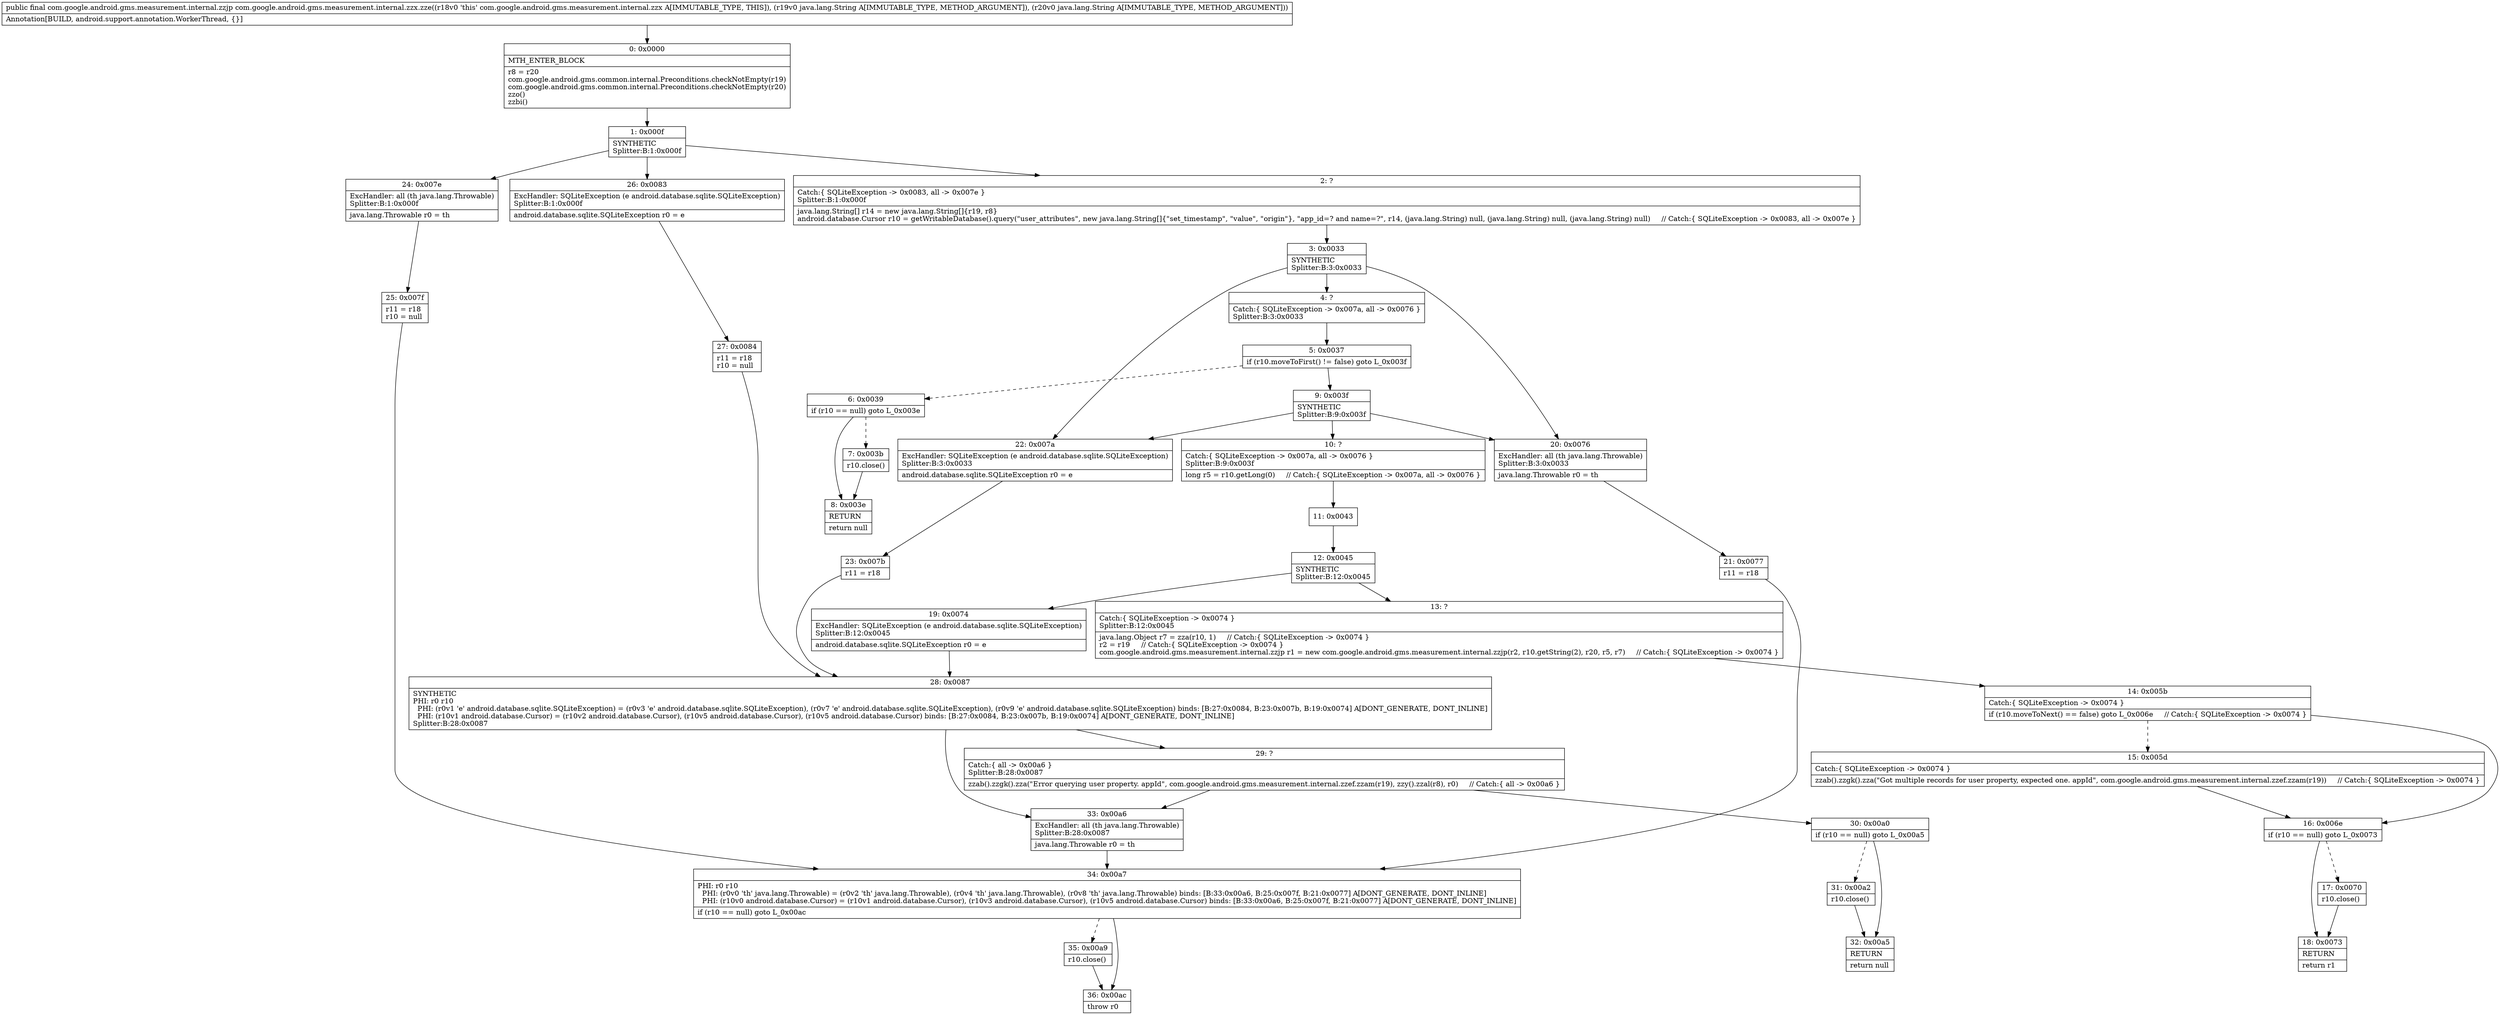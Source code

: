 digraph "CFG forcom.google.android.gms.measurement.internal.zzx.zze(Ljava\/lang\/String;Ljava\/lang\/String;)Lcom\/google\/android\/gms\/measurement\/internal\/zzjp;" {
Node_0 [shape=record,label="{0\:\ 0x0000|MTH_ENTER_BLOCK\l|r8 = r20\lcom.google.android.gms.common.internal.Preconditions.checkNotEmpty(r19)\lcom.google.android.gms.common.internal.Preconditions.checkNotEmpty(r20)\lzzo()\lzzbi()\l}"];
Node_1 [shape=record,label="{1\:\ 0x000f|SYNTHETIC\lSplitter:B:1:0x000f\l}"];
Node_2 [shape=record,label="{2\:\ ?|Catch:\{ SQLiteException \-\> 0x0083, all \-\> 0x007e \}\lSplitter:B:1:0x000f\l|java.lang.String[] r14 = new java.lang.String[]\{r19, r8\}\landroid.database.Cursor r10 = getWritableDatabase().query(\"user_attributes\", new java.lang.String[]\{\"set_timestamp\", \"value\", \"origin\"\}, \"app_id=? and name=?\", r14, (java.lang.String) null, (java.lang.String) null, (java.lang.String) null)     \/\/ Catch:\{ SQLiteException \-\> 0x0083, all \-\> 0x007e \}\l}"];
Node_3 [shape=record,label="{3\:\ 0x0033|SYNTHETIC\lSplitter:B:3:0x0033\l}"];
Node_4 [shape=record,label="{4\:\ ?|Catch:\{ SQLiteException \-\> 0x007a, all \-\> 0x0076 \}\lSplitter:B:3:0x0033\l}"];
Node_5 [shape=record,label="{5\:\ 0x0037|if (r10.moveToFirst() != false) goto L_0x003f\l}"];
Node_6 [shape=record,label="{6\:\ 0x0039|if (r10 == null) goto L_0x003e\l}"];
Node_7 [shape=record,label="{7\:\ 0x003b|r10.close()\l}"];
Node_8 [shape=record,label="{8\:\ 0x003e|RETURN\l|return null\l}"];
Node_9 [shape=record,label="{9\:\ 0x003f|SYNTHETIC\lSplitter:B:9:0x003f\l}"];
Node_10 [shape=record,label="{10\:\ ?|Catch:\{ SQLiteException \-\> 0x007a, all \-\> 0x0076 \}\lSplitter:B:9:0x003f\l|long r5 = r10.getLong(0)     \/\/ Catch:\{ SQLiteException \-\> 0x007a, all \-\> 0x0076 \}\l}"];
Node_11 [shape=record,label="{11\:\ 0x0043}"];
Node_12 [shape=record,label="{12\:\ 0x0045|SYNTHETIC\lSplitter:B:12:0x0045\l}"];
Node_13 [shape=record,label="{13\:\ ?|Catch:\{ SQLiteException \-\> 0x0074 \}\lSplitter:B:12:0x0045\l|java.lang.Object r7 = zza(r10, 1)     \/\/ Catch:\{ SQLiteException \-\> 0x0074 \}\lr2 = r19     \/\/ Catch:\{ SQLiteException \-\> 0x0074 \}\lcom.google.android.gms.measurement.internal.zzjp r1 = new com.google.android.gms.measurement.internal.zzjp(r2, r10.getString(2), r20, r5, r7)     \/\/ Catch:\{ SQLiteException \-\> 0x0074 \}\l}"];
Node_14 [shape=record,label="{14\:\ 0x005b|Catch:\{ SQLiteException \-\> 0x0074 \}\l|if (r10.moveToNext() == false) goto L_0x006e     \/\/ Catch:\{ SQLiteException \-\> 0x0074 \}\l}"];
Node_15 [shape=record,label="{15\:\ 0x005d|Catch:\{ SQLiteException \-\> 0x0074 \}\l|zzab().zzgk().zza(\"Got multiple records for user property, expected one. appId\", com.google.android.gms.measurement.internal.zzef.zzam(r19))     \/\/ Catch:\{ SQLiteException \-\> 0x0074 \}\l}"];
Node_16 [shape=record,label="{16\:\ 0x006e|if (r10 == null) goto L_0x0073\l}"];
Node_17 [shape=record,label="{17\:\ 0x0070|r10.close()\l}"];
Node_18 [shape=record,label="{18\:\ 0x0073|RETURN\l|return r1\l}"];
Node_19 [shape=record,label="{19\:\ 0x0074|ExcHandler: SQLiteException (e android.database.sqlite.SQLiteException)\lSplitter:B:12:0x0045\l|android.database.sqlite.SQLiteException r0 = e\l}"];
Node_20 [shape=record,label="{20\:\ 0x0076|ExcHandler: all (th java.lang.Throwable)\lSplitter:B:3:0x0033\l|java.lang.Throwable r0 = th\l}"];
Node_21 [shape=record,label="{21\:\ 0x0077|r11 = r18\l}"];
Node_22 [shape=record,label="{22\:\ 0x007a|ExcHandler: SQLiteException (e android.database.sqlite.SQLiteException)\lSplitter:B:3:0x0033\l|android.database.sqlite.SQLiteException r0 = e\l}"];
Node_23 [shape=record,label="{23\:\ 0x007b|r11 = r18\l}"];
Node_24 [shape=record,label="{24\:\ 0x007e|ExcHandler: all (th java.lang.Throwable)\lSplitter:B:1:0x000f\l|java.lang.Throwable r0 = th\l}"];
Node_25 [shape=record,label="{25\:\ 0x007f|r11 = r18\lr10 = null\l}"];
Node_26 [shape=record,label="{26\:\ 0x0083|ExcHandler: SQLiteException (e android.database.sqlite.SQLiteException)\lSplitter:B:1:0x000f\l|android.database.sqlite.SQLiteException r0 = e\l}"];
Node_27 [shape=record,label="{27\:\ 0x0084|r11 = r18\lr10 = null\l}"];
Node_28 [shape=record,label="{28\:\ 0x0087|SYNTHETIC\lPHI: r0 r10 \l  PHI: (r0v1 'e' android.database.sqlite.SQLiteException) = (r0v3 'e' android.database.sqlite.SQLiteException), (r0v7 'e' android.database.sqlite.SQLiteException), (r0v9 'e' android.database.sqlite.SQLiteException) binds: [B:27:0x0084, B:23:0x007b, B:19:0x0074] A[DONT_GENERATE, DONT_INLINE]\l  PHI: (r10v1 android.database.Cursor) = (r10v2 android.database.Cursor), (r10v5 android.database.Cursor), (r10v5 android.database.Cursor) binds: [B:27:0x0084, B:23:0x007b, B:19:0x0074] A[DONT_GENERATE, DONT_INLINE]\lSplitter:B:28:0x0087\l}"];
Node_29 [shape=record,label="{29\:\ ?|Catch:\{ all \-\> 0x00a6 \}\lSplitter:B:28:0x0087\l|zzab().zzgk().zza(\"Error querying user property. appId\", com.google.android.gms.measurement.internal.zzef.zzam(r19), zzy().zzal(r8), r0)     \/\/ Catch:\{ all \-\> 0x00a6 \}\l}"];
Node_30 [shape=record,label="{30\:\ 0x00a0|if (r10 == null) goto L_0x00a5\l}"];
Node_31 [shape=record,label="{31\:\ 0x00a2|r10.close()\l}"];
Node_32 [shape=record,label="{32\:\ 0x00a5|RETURN\l|return null\l}"];
Node_33 [shape=record,label="{33\:\ 0x00a6|ExcHandler: all (th java.lang.Throwable)\lSplitter:B:28:0x0087\l|java.lang.Throwable r0 = th\l}"];
Node_34 [shape=record,label="{34\:\ 0x00a7|PHI: r0 r10 \l  PHI: (r0v0 'th' java.lang.Throwable) = (r0v2 'th' java.lang.Throwable), (r0v4 'th' java.lang.Throwable), (r0v8 'th' java.lang.Throwable) binds: [B:33:0x00a6, B:25:0x007f, B:21:0x0077] A[DONT_GENERATE, DONT_INLINE]\l  PHI: (r10v0 android.database.Cursor) = (r10v1 android.database.Cursor), (r10v3 android.database.Cursor), (r10v5 android.database.Cursor) binds: [B:33:0x00a6, B:25:0x007f, B:21:0x0077] A[DONT_GENERATE, DONT_INLINE]\l|if (r10 == null) goto L_0x00ac\l}"];
Node_35 [shape=record,label="{35\:\ 0x00a9|r10.close()\l}"];
Node_36 [shape=record,label="{36\:\ 0x00ac|throw r0\l}"];
MethodNode[shape=record,label="{public final com.google.android.gms.measurement.internal.zzjp com.google.android.gms.measurement.internal.zzx.zze((r18v0 'this' com.google.android.gms.measurement.internal.zzx A[IMMUTABLE_TYPE, THIS]), (r19v0 java.lang.String A[IMMUTABLE_TYPE, METHOD_ARGUMENT]), (r20v0 java.lang.String A[IMMUTABLE_TYPE, METHOD_ARGUMENT]))  | Annotation[BUILD, android.support.annotation.WorkerThread, \{\}]\l}"];
MethodNode -> Node_0;
Node_0 -> Node_1;
Node_1 -> Node_2;
Node_1 -> Node_26;
Node_1 -> Node_24;
Node_2 -> Node_3;
Node_3 -> Node_4;
Node_3 -> Node_22;
Node_3 -> Node_20;
Node_4 -> Node_5;
Node_5 -> Node_6[style=dashed];
Node_5 -> Node_9;
Node_6 -> Node_7[style=dashed];
Node_6 -> Node_8;
Node_7 -> Node_8;
Node_9 -> Node_10;
Node_9 -> Node_22;
Node_9 -> Node_20;
Node_10 -> Node_11;
Node_11 -> Node_12;
Node_12 -> Node_13;
Node_12 -> Node_19;
Node_13 -> Node_14;
Node_14 -> Node_15[style=dashed];
Node_14 -> Node_16;
Node_15 -> Node_16;
Node_16 -> Node_17[style=dashed];
Node_16 -> Node_18;
Node_17 -> Node_18;
Node_19 -> Node_28;
Node_20 -> Node_21;
Node_21 -> Node_34;
Node_22 -> Node_23;
Node_23 -> Node_28;
Node_24 -> Node_25;
Node_25 -> Node_34;
Node_26 -> Node_27;
Node_27 -> Node_28;
Node_28 -> Node_29;
Node_28 -> Node_33;
Node_29 -> Node_30;
Node_29 -> Node_33;
Node_30 -> Node_31[style=dashed];
Node_30 -> Node_32;
Node_31 -> Node_32;
Node_33 -> Node_34;
Node_34 -> Node_35[style=dashed];
Node_34 -> Node_36;
Node_35 -> Node_36;
}

